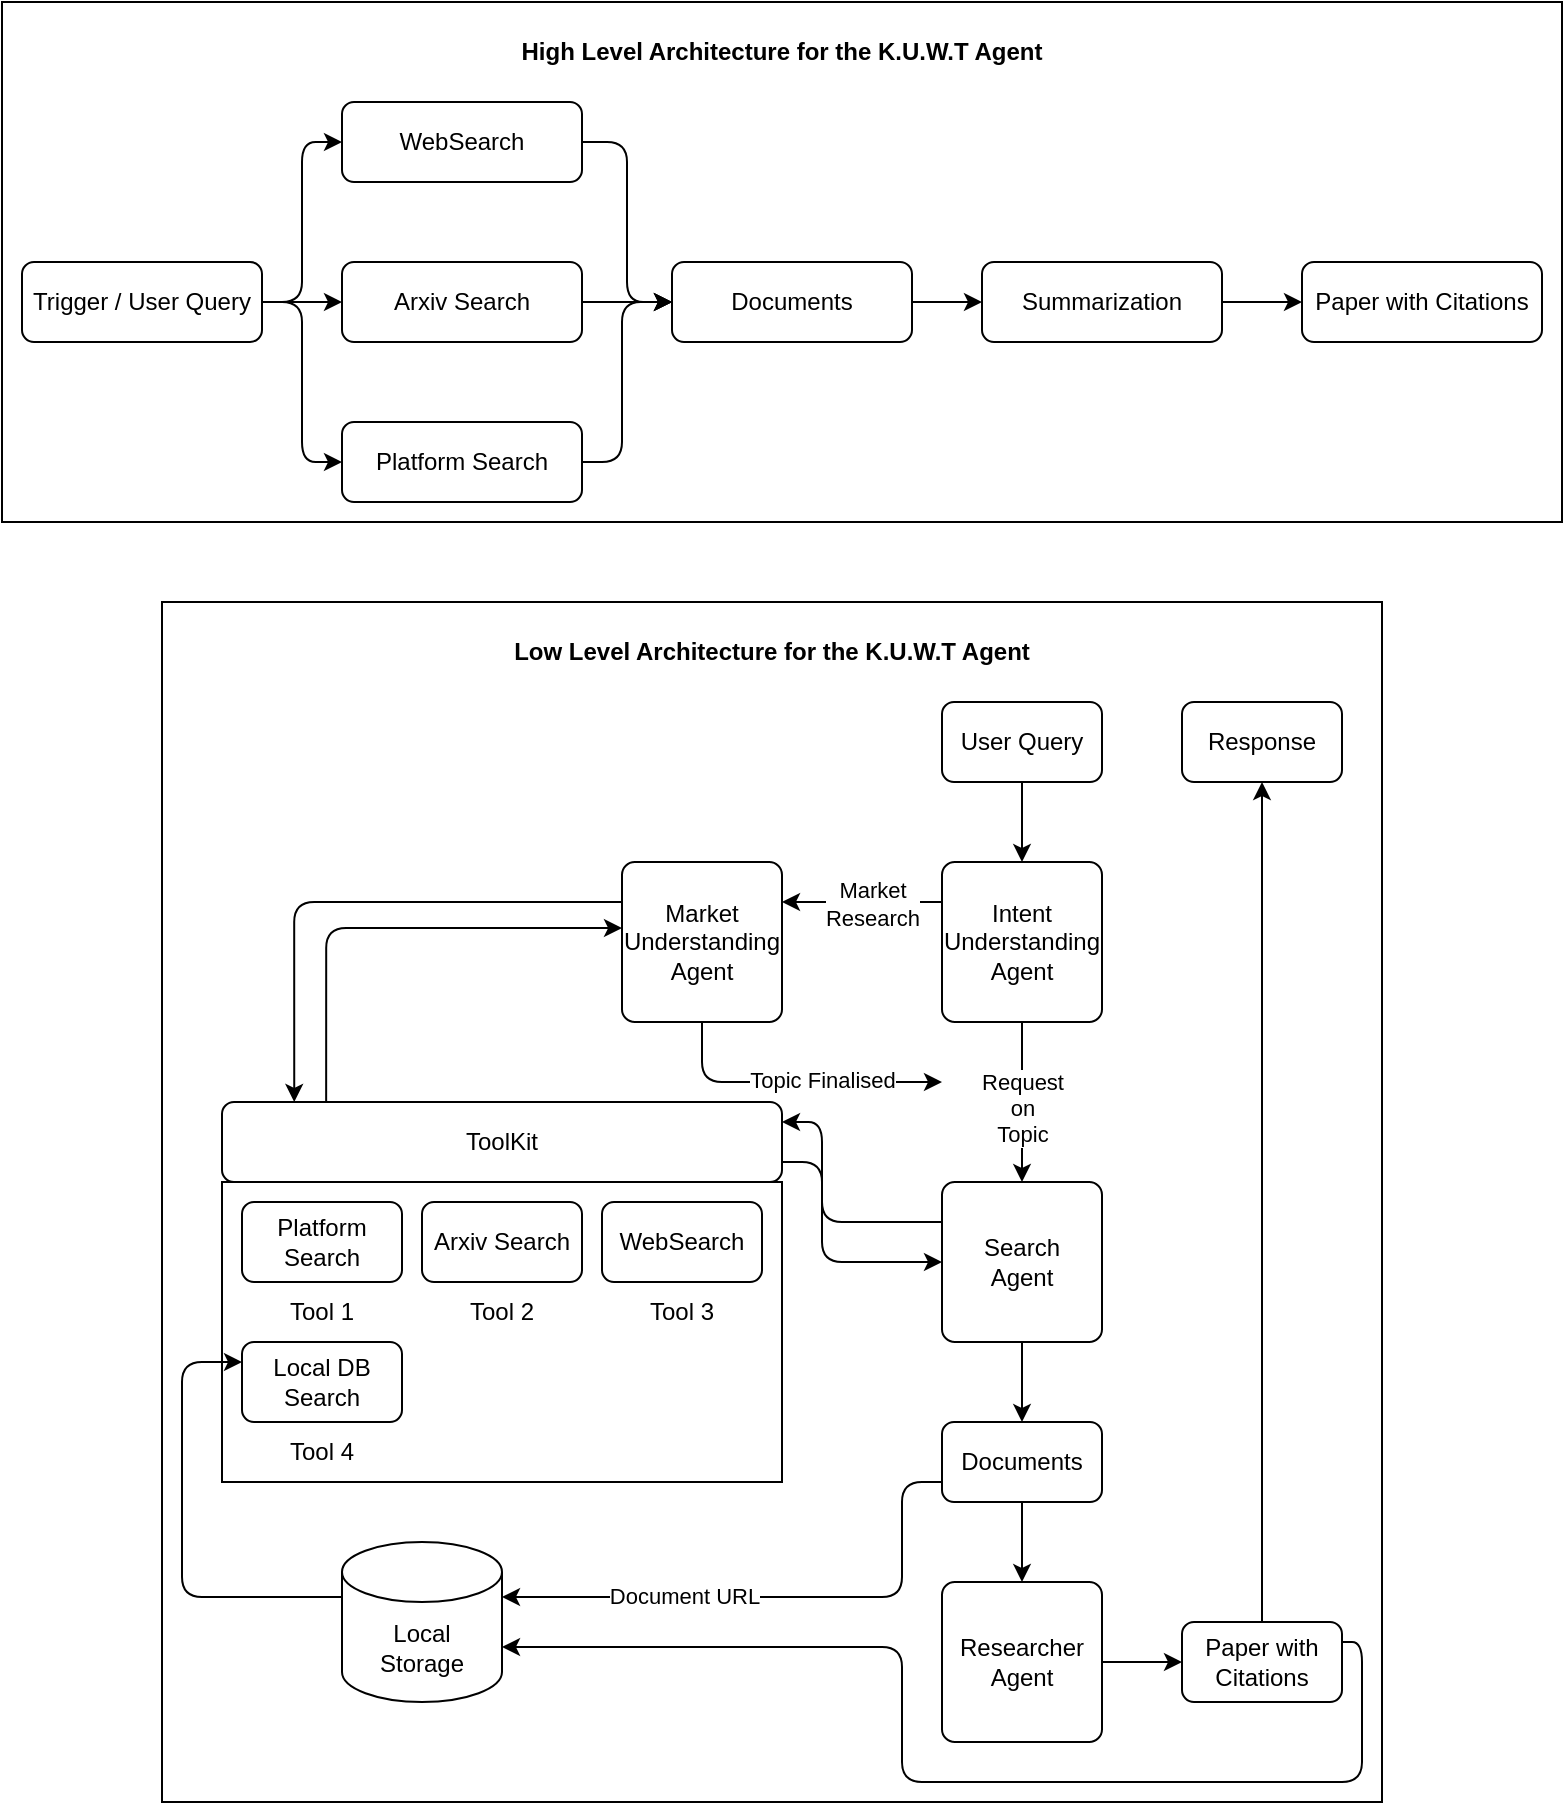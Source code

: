 <mxfile>
    <diagram id="IArvzCWdWnobHy5knG-c" name="Page-1">
        <mxGraphModel dx="1386" dy="779" grid="1" gridSize="10" guides="1" tooltips="1" connect="1" arrows="1" fold="1" page="1" pageScale="1" pageWidth="850" pageHeight="1100" math="0" shadow="0">
            <root>
                <mxCell id="0"/>
                <mxCell id="1" parent="0"/>
                <mxCell id="71" value="" style="rounded=0;whiteSpace=wrap;html=1;" vertex="1" parent="1">
                    <mxGeometry x="120" y="460" width="610" height="600" as="geometry"/>
                </mxCell>
                <mxCell id="68" value="" style="rounded=0;whiteSpace=wrap;html=1;" vertex="1" parent="1">
                    <mxGeometry x="40" y="160" width="780" height="260" as="geometry"/>
                </mxCell>
                <mxCell id="33" value="" style="rounded=0;whiteSpace=wrap;html=1;" parent="1" vertex="1">
                    <mxGeometry x="150" y="750" width="280" height="150" as="geometry"/>
                </mxCell>
                <mxCell id="7" style="edgeStyle=orthogonalEdgeStyle;html=1;exitX=1;exitY=0.5;exitDx=0;exitDy=0;entryX=0;entryY=0.5;entryDx=0;entryDy=0;rounded=1;" parent="1" source="2" target="3" edge="1">
                    <mxGeometry relative="1" as="geometry"/>
                </mxCell>
                <mxCell id="8" style="edgeStyle=none;html=1;exitX=1;exitY=0.5;exitDx=0;exitDy=0;entryX=0;entryY=0.5;entryDx=0;entryDy=0;rounded=1;" parent="1" source="2" target="4" edge="1">
                    <mxGeometry relative="1" as="geometry"/>
                </mxCell>
                <mxCell id="9" style="edgeStyle=orthogonalEdgeStyle;html=1;exitX=1;exitY=0.5;exitDx=0;exitDy=0;entryX=0;entryY=0.5;entryDx=0;entryDy=0;rounded=1;" parent="1" source="2" target="5" edge="1">
                    <mxGeometry relative="1" as="geometry"/>
                </mxCell>
                <mxCell id="2" value="Trigger / User Query" style="rounded=1;whiteSpace=wrap;html=1;" parent="1" vertex="1">
                    <mxGeometry x="50" y="290" width="120" height="40" as="geometry"/>
                </mxCell>
                <mxCell id="12" style="edgeStyle=orthogonalEdgeStyle;html=1;exitX=1;exitY=0.5;exitDx=0;exitDy=0;entryX=0;entryY=0.5;entryDx=0;entryDy=0;" parent="1" source="3" target="10" edge="1">
                    <mxGeometry relative="1" as="geometry"/>
                </mxCell>
                <mxCell id="3" value="WebSearch" style="rounded=1;whiteSpace=wrap;html=1;" parent="1" vertex="1">
                    <mxGeometry x="210" y="210" width="120" height="40" as="geometry"/>
                </mxCell>
                <mxCell id="13" style="edgeStyle=orthogonalEdgeStyle;html=1;exitX=1;exitY=0.5;exitDx=0;exitDy=0;entryX=0;entryY=0.5;entryDx=0;entryDy=0;" parent="1" source="4" target="10" edge="1">
                    <mxGeometry relative="1" as="geometry">
                        <mxPoint x="370" y="270" as="targetPoint"/>
                    </mxGeometry>
                </mxCell>
                <mxCell id="4" value="Arxiv Search" style="rounded=1;whiteSpace=wrap;html=1;" parent="1" vertex="1">
                    <mxGeometry x="210" y="290" width="120" height="40" as="geometry"/>
                </mxCell>
                <mxCell id="15" style="edgeStyle=orthogonalEdgeStyle;html=1;exitX=1;exitY=0.5;exitDx=0;exitDy=0;entryX=0;entryY=0.5;entryDx=0;entryDy=0;" parent="1" source="5" target="10" edge="1">
                    <mxGeometry relative="1" as="geometry">
                        <mxPoint x="370" y="270" as="targetPoint"/>
                        <Array as="points">
                            <mxPoint x="350" y="390"/>
                            <mxPoint x="350" y="310"/>
                        </Array>
                    </mxGeometry>
                </mxCell>
                <mxCell id="5" value="Platform Search" style="rounded=1;whiteSpace=wrap;html=1;" parent="1" vertex="1">
                    <mxGeometry x="210" y="370" width="120" height="40" as="geometry"/>
                </mxCell>
                <mxCell id="20" style="edgeStyle=orthogonalEdgeStyle;html=1;exitX=1;exitY=0.5;exitDx=0;exitDy=0;entryX=0;entryY=0.5;entryDx=0;entryDy=0;" parent="1" source="10" target="19" edge="1">
                    <mxGeometry relative="1" as="geometry"/>
                </mxCell>
                <mxCell id="10" value="Documents" style="rounded=1;whiteSpace=wrap;html=1;" parent="1" vertex="1">
                    <mxGeometry x="375" y="290" width="120" height="40" as="geometry"/>
                </mxCell>
                <mxCell id="23" style="edgeStyle=none;html=1;exitX=1;exitY=0.5;exitDx=0;exitDy=0;entryX=0;entryY=0.5;entryDx=0;entryDy=0;" parent="1" source="19" target="22" edge="1">
                    <mxGeometry relative="1" as="geometry"/>
                </mxCell>
                <mxCell id="19" value="Summarization" style="rounded=1;whiteSpace=wrap;html=1;" parent="1" vertex="1">
                    <mxGeometry x="530" y="290" width="120" height="40" as="geometry"/>
                </mxCell>
                <mxCell id="22" value="Paper with Citations" style="rounded=1;whiteSpace=wrap;html=1;" parent="1" vertex="1">
                    <mxGeometry x="690" y="290" width="120" height="40" as="geometry"/>
                </mxCell>
                <mxCell id="37" style="edgeStyle=orthogonalEdgeStyle;html=1;exitX=0;exitY=0.25;exitDx=0;exitDy=0;entryX=1;entryY=0.25;entryDx=0;entryDy=0;" parent="1" source="24" target="32" edge="1">
                    <mxGeometry relative="1" as="geometry">
                        <Array as="points">
                            <mxPoint x="450" y="770"/>
                            <mxPoint x="450" y="720"/>
                        </Array>
                    </mxGeometry>
                </mxCell>
                <mxCell id="41" value="" style="edgeStyle=none;html=1;" parent="1" source="24" target="39" edge="1">
                    <mxGeometry relative="1" as="geometry"/>
                </mxCell>
                <mxCell id="24" value="&lt;font style=&quot;color: rgb(0, 0, 0);&quot;&gt;Search&lt;/font&gt;&lt;div&gt;&lt;font style=&quot;color: rgb(0, 0, 0);&quot;&gt;Agent&lt;/font&gt;&lt;/div&gt;" style="rounded=1;whiteSpace=wrap;html=1;arcSize=8;" parent="1" vertex="1">
                    <mxGeometry x="510" y="750" width="80" height="80" as="geometry"/>
                </mxCell>
                <mxCell id="25" value="Platform Search" style="rounded=1;whiteSpace=wrap;html=1;" parent="1" vertex="1">
                    <mxGeometry x="160" y="760" width="80" height="40" as="geometry"/>
                </mxCell>
                <mxCell id="26" value="Arxiv Search" style="rounded=1;whiteSpace=wrap;html=1;" parent="1" vertex="1">
                    <mxGeometry x="250" y="760" width="80" height="40" as="geometry"/>
                </mxCell>
                <mxCell id="27" value="WebSearch" style="rounded=1;whiteSpace=wrap;html=1;" parent="1" vertex="1">
                    <mxGeometry x="340" y="760" width="80" height="40" as="geometry"/>
                </mxCell>
                <mxCell id="28" value="Tool 1" style="text;html=1;align=center;verticalAlign=middle;whiteSpace=wrap;rounded=0;" parent="1" vertex="1">
                    <mxGeometry x="170" y="800" width="60" height="30" as="geometry"/>
                </mxCell>
                <mxCell id="29" value="Tool 2" style="text;html=1;align=center;verticalAlign=middle;whiteSpace=wrap;rounded=0;" parent="1" vertex="1">
                    <mxGeometry x="260" y="800" width="60" height="30" as="geometry"/>
                </mxCell>
                <mxCell id="30" value="Tool 3" style="text;html=1;align=center;verticalAlign=middle;whiteSpace=wrap;rounded=0;" parent="1" vertex="1">
                    <mxGeometry x="350" y="800" width="60" height="30" as="geometry"/>
                </mxCell>
                <mxCell id="38" style="edgeStyle=orthogonalEdgeStyle;html=1;exitX=1;exitY=0.75;exitDx=0;exitDy=0;entryX=0;entryY=0.5;entryDx=0;entryDy=0;" parent="1" source="32" target="24" edge="1">
                    <mxGeometry relative="1" as="geometry">
                        <Array as="points">
                            <mxPoint x="450" y="740"/>
                            <mxPoint x="450" y="790"/>
                        </Array>
                    </mxGeometry>
                </mxCell>
                <mxCell id="55" style="edgeStyle=orthogonalEdgeStyle;html=1;exitX=0.186;exitY=0;exitDx=0;exitDy=0;entryX=0;entryY=0.413;entryDx=0;entryDy=0;exitPerimeter=0;entryPerimeter=0;" parent="1" source="32" target="50" edge="1">
                    <mxGeometry relative="1" as="geometry"/>
                </mxCell>
                <mxCell id="32" value="ToolKit" style="rounded=1;whiteSpace=wrap;html=1;" parent="1" vertex="1">
                    <mxGeometry x="150" y="710" width="280" height="40" as="geometry"/>
                </mxCell>
                <mxCell id="47" value="" style="edgeStyle=none;html=1;" parent="1" source="35" target="46" edge="1">
                    <mxGeometry relative="1" as="geometry"/>
                </mxCell>
                <mxCell id="35" value="User Query" style="rounded=1;whiteSpace=wrap;html=1;" parent="1" vertex="1">
                    <mxGeometry x="510" y="510" width="80" height="40" as="geometry"/>
                </mxCell>
                <mxCell id="43" value="" style="edgeStyle=none;html=1;" parent="1" source="39" target="42" edge="1">
                    <mxGeometry relative="1" as="geometry"/>
                </mxCell>
                <mxCell id="39" value="Documents" style="rounded=1;whiteSpace=wrap;html=1;" parent="1" vertex="1">
                    <mxGeometry x="510" y="870" width="80" height="40" as="geometry"/>
                </mxCell>
                <mxCell id="45" value="" style="edgeStyle=orthogonalEdgeStyle;html=1;" parent="1" source="42" target="44" edge="1">
                    <mxGeometry relative="1" as="geometry"/>
                </mxCell>
                <mxCell id="42" value="Researcher Agent" style="rounded=1;whiteSpace=wrap;html=1;arcSize=8;" parent="1" vertex="1">
                    <mxGeometry x="510" y="950" width="80" height="80" as="geometry"/>
                </mxCell>
                <mxCell id="67" style="edgeStyle=none;html=1;exitX=0.5;exitY=0;exitDx=0;exitDy=0;entryX=0.5;entryY=1;entryDx=0;entryDy=0;" edge="1" parent="1" source="44" target="66">
                    <mxGeometry relative="1" as="geometry"/>
                </mxCell>
                <mxCell id="44" value="Paper with Citations" style="rounded=1;whiteSpace=wrap;html=1;" parent="1" vertex="1">
                    <mxGeometry x="630" y="970" width="80" height="40" as="geometry"/>
                </mxCell>
                <mxCell id="48" style="edgeStyle=none;html=1;exitX=0.5;exitY=1;exitDx=0;exitDy=0;entryX=0.5;entryY=0;entryDx=0;entryDy=0;" parent="1" source="46" target="24" edge="1">
                    <mxGeometry relative="1" as="geometry"/>
                </mxCell>
                <mxCell id="49" value="&lt;font style=&quot;color: rgb(0, 0, 0);&quot;&gt;Request&lt;/font&gt;&lt;div&gt;&lt;font style=&quot;color: rgb(0, 0, 0);&quot;&gt;on&lt;/font&gt;&lt;/div&gt;&lt;div&gt;&lt;font style=&quot;color: rgb(0, 0, 0);&quot;&gt;Topic&lt;/font&gt;&lt;/div&gt;" style="edgeLabel;html=1;align=center;verticalAlign=middle;resizable=0;points=[];" parent="48" vertex="1" connectable="0">
                    <mxGeometry x="-0.117" y="3" relative="1" as="geometry">
                        <mxPoint x="-3" y="7" as="offset"/>
                    </mxGeometry>
                </mxCell>
                <mxCell id="51" style="edgeStyle=none;html=1;exitX=0;exitY=0.25;exitDx=0;exitDy=0;entryX=1;entryY=0.25;entryDx=0;entryDy=0;" parent="1" source="46" target="50" edge="1">
                    <mxGeometry relative="1" as="geometry"/>
                </mxCell>
                <mxCell id="52" value="&lt;span&gt;&lt;font style=&quot;color: rgb(0, 0, 0);&quot;&gt;Market&lt;/font&gt;&lt;/span&gt;&lt;div&gt;&lt;font style=&quot;color: rgb(0, 0, 0);&quot;&gt;Research&lt;/font&gt;&lt;/div&gt;" style="edgeLabel;html=1;align=center;verticalAlign=middle;resizable=0;points=[];" parent="51" vertex="1" connectable="0">
                    <mxGeometry x="-0.067" y="1" relative="1" as="geometry">
                        <mxPoint x="2" as="offset"/>
                    </mxGeometry>
                </mxCell>
                <mxCell id="46" value="Intent Understanding Agent" style="rounded=1;whiteSpace=wrap;html=1;arcSize=8;" parent="1" vertex="1">
                    <mxGeometry x="510" y="590" width="80" height="80" as="geometry"/>
                </mxCell>
                <mxCell id="56" style="edgeStyle=orthogonalEdgeStyle;html=1;exitX=0.5;exitY=1;exitDx=0;exitDy=0;" parent="1" source="50" edge="1">
                    <mxGeometry relative="1" as="geometry">
                        <mxPoint x="510" y="700" as="targetPoint"/>
                        <mxPoint x="360" y="670" as="sourcePoint"/>
                        <Array as="points">
                            <mxPoint x="390" y="700"/>
                        </Array>
                    </mxGeometry>
                </mxCell>
                <mxCell id="57" value="Topic Finalised" style="edgeLabel;html=1;align=center;verticalAlign=middle;resizable=0;points=[];" parent="56" vertex="1" connectable="0">
                    <mxGeometry x="0.1" y="1" relative="1" as="geometry">
                        <mxPoint x="7" as="offset"/>
                    </mxGeometry>
                </mxCell>
                <mxCell id="50" value="Market Understanding Agent" style="rounded=1;whiteSpace=wrap;html=1;arcSize=8;" parent="1" vertex="1">
                    <mxGeometry x="350" y="590" width="80" height="80" as="geometry"/>
                </mxCell>
                <mxCell id="54" style="edgeStyle=orthogonalEdgeStyle;html=1;exitX=0;exitY=0.25;exitDx=0;exitDy=0;entryX=0.129;entryY=0;entryDx=0;entryDy=0;entryPerimeter=0;" parent="1" source="50" target="32" edge="1">
                    <mxGeometry relative="1" as="geometry"/>
                </mxCell>
                <mxCell id="63" style="edgeStyle=orthogonalEdgeStyle;html=1;exitX=0;exitY=0;exitDx=0;exitDy=27.5;exitPerimeter=0;entryX=0;entryY=0.25;entryDx=0;entryDy=0;" parent="1" source="58" target="62" edge="1">
                    <mxGeometry relative="1" as="geometry">
                        <Array as="points">
                            <mxPoint x="130" y="958"/>
                            <mxPoint x="130" y="840"/>
                        </Array>
                    </mxGeometry>
                </mxCell>
                <mxCell id="58" value="&lt;font style=&quot;color: rgb(0, 0, 0);&quot;&gt;Local&lt;/font&gt;&lt;div&gt;&lt;font style=&quot;color: rgb(0, 0, 0);&quot;&gt;Storage&lt;/font&gt;&lt;/div&gt;" style="shape=cylinder3;whiteSpace=wrap;html=1;boundedLbl=1;backgroundOutline=1;size=15;" parent="1" vertex="1">
                    <mxGeometry x="210" y="930" width="80" height="80" as="geometry"/>
                </mxCell>
                <mxCell id="59" style="edgeStyle=orthogonalEdgeStyle;html=1;exitX=0;exitY=0.75;exitDx=0;exitDy=0;entryX=1;entryY=0;entryDx=0;entryDy=27.5;entryPerimeter=0;" parent="1" source="39" target="58" edge="1">
                    <mxGeometry relative="1" as="geometry">
                        <mxPoint x="320" y="950" as="targetPoint"/>
                        <Array as="points">
                            <mxPoint x="490" y="900"/>
                            <mxPoint x="490" y="958"/>
                        </Array>
                    </mxGeometry>
                </mxCell>
                <mxCell id="64" value="Document URL" style="edgeLabel;html=1;align=center;verticalAlign=middle;resizable=0;points=[];" vertex="1" connectable="0" parent="59">
                    <mxGeometry x="0.488" y="-1" relative="1" as="geometry">
                        <mxPoint x="20" as="offset"/>
                    </mxGeometry>
                </mxCell>
                <mxCell id="61" value="Tool 4" style="text;html=1;align=center;verticalAlign=middle;whiteSpace=wrap;rounded=0;" parent="1" vertex="1">
                    <mxGeometry x="170" y="870" width="60" height="30" as="geometry"/>
                </mxCell>
                <mxCell id="62" value="Local DB Search" style="rounded=1;whiteSpace=wrap;html=1;" parent="1" vertex="1">
                    <mxGeometry x="160" y="830" width="80" height="40" as="geometry"/>
                </mxCell>
                <mxCell id="65" style="edgeStyle=orthogonalEdgeStyle;html=1;exitX=1;exitY=0.25;exitDx=0;exitDy=0;entryX=1;entryY=0;entryDx=0;entryDy=52.5;entryPerimeter=0;" edge="1" parent="1" source="44" target="58">
                    <mxGeometry relative="1" as="geometry">
                        <Array as="points">
                            <mxPoint x="720" y="980"/>
                            <mxPoint x="720" y="1050"/>
                            <mxPoint x="490" y="1050"/>
                            <mxPoint x="490" y="983"/>
                        </Array>
                    </mxGeometry>
                </mxCell>
                <mxCell id="66" value="Response" style="rounded=1;whiteSpace=wrap;html=1;" vertex="1" parent="1">
                    <mxGeometry x="630" y="510" width="80" height="40" as="geometry"/>
                </mxCell>
                <mxCell id="72" value="&lt;b&gt;High Level Architecture for the K.U.W.T Agent&lt;/b&gt;" style="text;html=1;align=center;verticalAlign=middle;whiteSpace=wrap;rounded=0;" vertex="1" parent="1">
                    <mxGeometry x="210" y="170" width="440" height="30" as="geometry"/>
                </mxCell>
                <mxCell id="73" value="&lt;b&gt;Low Level Architecture for the K.U.W.T Agent&lt;/b&gt;" style="text;html=1;align=center;verticalAlign=middle;whiteSpace=wrap;rounded=0;" vertex="1" parent="1">
                    <mxGeometry x="204" y="470" width="442" height="30" as="geometry"/>
                </mxCell>
            </root>
        </mxGraphModel>
    </diagram>
</mxfile>
